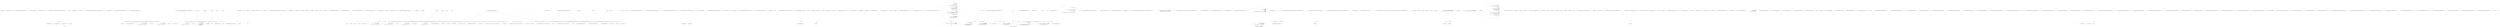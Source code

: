 digraph  {
m1_32 [cluster="System.Math.Abs(int)", file="CasingExtensions.cs", label="Entry System.Math.Abs(int)", span="0-0"];
m1_35 [cluster="System.Collections.Generic.List<T>.List()", file="CasingExtensions.cs", label="Entry System.Collections.Generic.List<T>.List()", span="0-0"];
m1_49 [cluster="System.Collections.Generic.Dictionary<TKey, TValue>.TryGetValue(TKey, out TValue)", file="CasingExtensions.cs", label="Entry System.Collections.Generic.Dictionary<TKey, TValue>.TryGetValue(TKey, out TValue)", span="0-0"];
m1_37 [cluster="System.Collections.Generic.List<T>.ToArray()", file="CasingExtensions.cs", label="Entry System.Collections.Generic.List<T>.ToArray()", span="0-0"];
m1_36 [cluster="System.Collections.Generic.List<T>.Add(T)", file="CasingExtensions.cs", label="Entry System.Collections.Generic.List<T>.Add(T)", span="0-0"];
m1_39 [cluster="Humanizer.Localisation.NumberToWords.SpanishNumberToWordsConverter.ConvertToOrdinal(int, Humanizer.GrammaticalGender)", file="CasingExtensions.cs", label="Entry Humanizer.Localisation.NumberToWords.SpanishNumberToWordsConverter.ConvertToOrdinal(int, Humanizer.GrammaticalGender)", span="110-110"];
m1_40 [cluster="Humanizer.Localisation.NumberToWords.SpanishNumberToWordsConverter.ConvertToOrdinal(int, Humanizer.GrammaticalGender)", file="CasingExtensions.cs", label="string towords", span="112-112"];
m1_41 [cluster="Humanizer.Localisation.NumberToWords.SpanishNumberToWordsConverter.ConvertToOrdinal(int, Humanizer.GrammaticalGender)", file="CasingExtensions.cs", label="!Ordinals.TryGetValue(number, out towords)", span="113-113"];
m1_42 [cluster="Humanizer.Localisation.NumberToWords.SpanishNumberToWordsConverter.ConvertToOrdinal(int, Humanizer.GrammaticalGender)", file="CasingExtensions.cs", label="towords = Convert(number)", span="114-114"];
m1_43 [cluster="Humanizer.Localisation.NumberToWords.SpanishNumberToWordsConverter.ConvertToOrdinal(int, Humanizer.GrammaticalGender)", file="CasingExtensions.cs", label="gender == GrammaticalGender.Feminine", span="116-116"];
m1_45 [cluster="Humanizer.Localisation.NumberToWords.SpanishNumberToWordsConverter.ConvertToOrdinal(int, Humanizer.GrammaticalGender)", file="CasingExtensions.cs", label="number % 10 == 1 || number % 10 == 3", span="118-118"];
m1_44 [cluster="Humanizer.Localisation.NumberToWords.SpanishNumberToWordsConverter.ConvertToOrdinal(int, Humanizer.GrammaticalGender)", file="CasingExtensions.cs", label="towords = towords.TrimEnd('o') + ''a''", span="117-117"];
m1_46 [cluster="Humanizer.Localisation.NumberToWords.SpanishNumberToWordsConverter.ConvertToOrdinal(int, Humanizer.GrammaticalGender)", file="CasingExtensions.cs", label="towords = towords.TrimEnd('o')", span="119-119"];
m1_47 [cluster="Humanizer.Localisation.NumberToWords.SpanishNumberToWordsConverter.ConvertToOrdinal(int, Humanizer.GrammaticalGender)", file="CasingExtensions.cs", label="return towords;", span="121-121"];
m1_48 [cluster="Humanizer.Localisation.NumberToWords.SpanishNumberToWordsConverter.ConvertToOrdinal(int, Humanizer.GrammaticalGender)", file="CasingExtensions.cs", label="Exit Humanizer.Localisation.NumberToWords.SpanishNumberToWordsConverter.ConvertToOrdinal(int, Humanizer.GrammaticalGender)", span="110-110"];
m1_38 [cluster="string.Join(string, params string[])", file="CasingExtensions.cs", label="Entry string.Join(string, params string[])", span="0-0"];
m1_33 [cluster="Humanizer.Localisation.NumberToWords.GenderedNumberToWordsConverter.Convert(int)", file="CasingExtensions.cs", label="Entry Humanizer.Localisation.NumberToWords.GenderedNumberToWordsConverter.Convert(int)", span="16-16"];
m1_0 [cluster="Humanizer.Localisation.NumberToWords.SpanishNumberToWordsConverter.Convert(int, Humanizer.GrammaticalGender)", file="CasingExtensions.cs", label="Entry Humanizer.Localisation.NumberToWords.SpanishNumberToWordsConverter.Convert(int, Humanizer.GrammaticalGender)", span="30-30"];
m1_1 [cluster="Humanizer.Localisation.NumberToWords.SpanishNumberToWordsConverter.Convert(int, Humanizer.GrammaticalGender)", file="CasingExtensions.cs", label="number == 0", span="32-32"];
m1_6 [cluster="Humanizer.Localisation.NumberToWords.SpanishNumberToWordsConverter.Convert(int, Humanizer.GrammaticalGender)", file="CasingExtensions.cs", label="(number / 1000000000) > 0", span="40-40"];
m1_7 [cluster="Humanizer.Localisation.NumberToWords.SpanishNumberToWordsConverter.Convert(int, Humanizer.GrammaticalGender)", file="CasingExtensions.cs", label="parts.Add(number / 1000000000 == 1\r\n                    ? ''mil millones''\r\n                    : string.Format(''{0} mil millones'', Convert(number / 1000000000)))", span="42-44"];
m1_8 [cluster="Humanizer.Localisation.NumberToWords.SpanishNumberToWordsConverter.Convert(int, Humanizer.GrammaticalGender)", file="CasingExtensions.cs", label="number %= 1000000000", span="46-46"];
m1_9 [cluster="Humanizer.Localisation.NumberToWords.SpanishNumberToWordsConverter.Convert(int, Humanizer.GrammaticalGender)", file="CasingExtensions.cs", label="(number / 1000000) > 0", span="49-49"];
m1_10 [cluster="Humanizer.Localisation.NumberToWords.SpanishNumberToWordsConverter.Convert(int, Humanizer.GrammaticalGender)", file="CasingExtensions.cs", label="parts.Add(number / 1000000 == 1\r\n                    ? ''un millón''\r\n                    : string.Format(''{0} millones'', Convert(number / 1000000)))", span="51-53"];
m1_11 [cluster="Humanizer.Localisation.NumberToWords.SpanishNumberToWordsConverter.Convert(int, Humanizer.GrammaticalGender)", file="CasingExtensions.cs", label="number %= 1000000", span="55-55"];
m1_12 [cluster="Humanizer.Localisation.NumberToWords.SpanishNumberToWordsConverter.Convert(int, Humanizer.GrammaticalGender)", file="CasingExtensions.cs", label="(number / 1000) > 0", span="58-58"];
m1_13 [cluster="Humanizer.Localisation.NumberToWords.SpanishNumberToWordsConverter.Convert(int, Humanizer.GrammaticalGender)", file="CasingExtensions.cs", label="parts.Add(number / 1000 == 1\r\n                    ? ''mil''\r\n                    : string.Format(''{0} mil'', Convert(number / 1000, gender)))", span="60-62"];
m1_14 [cluster="Humanizer.Localisation.NumberToWords.SpanishNumberToWordsConverter.Convert(int, Humanizer.GrammaticalGender)", file="CasingExtensions.cs", label="number %= 1000", span="64-64"];
m1_15 [cluster="Humanizer.Localisation.NumberToWords.SpanishNumberToWordsConverter.Convert(int, Humanizer.GrammaticalGender)", file="CasingExtensions.cs", label="(number / 100) > 0", span="67-67"];
m1_16 [cluster="Humanizer.Localisation.NumberToWords.SpanishNumberToWordsConverter.Convert(int, Humanizer.GrammaticalGender)", file="CasingExtensions.cs", label="parts.Add(number == 100 \r\n                    ? ''cien''\r\n                    : gender == GrammaticalGender.Feminine \r\n                        ? FeminineHundredsMap[(number / 100)]\r\n                        : HundredsMap[(number / 100)])", span="69-73"];
m1_17 [cluster="Humanizer.Localisation.NumberToWords.SpanishNumberToWordsConverter.Convert(int, Humanizer.GrammaticalGender)", file="CasingExtensions.cs", label="number %= 100", span="74-74"];
m1_18 [cluster="Humanizer.Localisation.NumberToWords.SpanishNumberToWordsConverter.Convert(int, Humanizer.GrammaticalGender)", file="CasingExtensions.cs", label="number > 0", span="77-77"];
m1_19 [cluster="Humanizer.Localisation.NumberToWords.SpanishNumberToWordsConverter.Convert(int, Humanizer.GrammaticalGender)", file="CasingExtensions.cs", label="number < 30", span="79-79"];
m1_20 [cluster="Humanizer.Localisation.NumberToWords.SpanishNumberToWordsConverter.Convert(int, Humanizer.GrammaticalGender)", file="CasingExtensions.cs", label="gender == GrammaticalGender.Feminine && (number == 1 || number == 21)", span="81-81"];
m1_21 [cluster="Humanizer.Localisation.NumberToWords.SpanishNumberToWordsConverter.Convert(int, Humanizer.GrammaticalGender)", file="CasingExtensions.cs", label="parts.Add(number == 1 ? Feminine1 : Feminine21)", span="83-83"];
m1_22 [cluster="Humanizer.Localisation.NumberToWords.SpanishNumberToWordsConverter.Convert(int, Humanizer.GrammaticalGender)", file="CasingExtensions.cs", label="parts.Add(UnitsMap[number])", span="87-87"];
m1_23 [cluster="Humanizer.Localisation.NumberToWords.SpanishNumberToWordsConverter.Convert(int, Humanizer.GrammaticalGender)", file="CasingExtensions.cs", label="var lastPart = TensMap[number/10]", span="92-92"];
m1_24 [cluster="Humanizer.Localisation.NumberToWords.SpanishNumberToWordsConverter.Convert(int, Humanizer.GrammaticalGender)", file="CasingExtensions.cs", label="int units = number%10", span="93-93"];
m1_25 [cluster="Humanizer.Localisation.NumberToWords.SpanishNumberToWordsConverter.Convert(int, Humanizer.GrammaticalGender)", file="CasingExtensions.cs", label="units == 1 && gender == GrammaticalGender.Feminine", span="94-94"];
m1_28 [cluster="Humanizer.Localisation.NumberToWords.SpanishNumberToWordsConverter.Convert(int, Humanizer.GrammaticalGender)", file="CasingExtensions.cs", label="lastPart += string.Format('' y {0}'', UnitsMap[number % 10])", span="100-100"];
m1_2 [cluster="Humanizer.Localisation.NumberToWords.SpanishNumberToWordsConverter.Convert(int, Humanizer.GrammaticalGender)", file="CasingExtensions.cs", label="return ''cero'';", span="33-33"];
m1_5 [cluster="Humanizer.Localisation.NumberToWords.SpanishNumberToWordsConverter.Convert(int, Humanizer.GrammaticalGender)", file="CasingExtensions.cs", label="var parts = new List<string>()", span="38-38"];
m1_29 [cluster="Humanizer.Localisation.NumberToWords.SpanishNumberToWordsConverter.Convert(int, Humanizer.GrammaticalGender)", file="CasingExtensions.cs", label="parts.Add(lastPart)", span="103-103"];
m1_30 [cluster="Humanizer.Localisation.NumberToWords.SpanishNumberToWordsConverter.Convert(int, Humanizer.GrammaticalGender)", file="CasingExtensions.cs", label="return string.Join('' '', parts.ToArray());", span="107-107"];
m1_26 [cluster="Humanizer.Localisation.NumberToWords.SpanishNumberToWordsConverter.Convert(int, Humanizer.GrammaticalGender)", file="CasingExtensions.cs", label="lastPart += '' y una''", span="96-96"];
m1_27 [cluster="Humanizer.Localisation.NumberToWords.SpanishNumberToWordsConverter.Convert(int, Humanizer.GrammaticalGender)", file="CasingExtensions.cs", label="units > 0", span="98-98"];
m1_31 [cluster="Humanizer.Localisation.NumberToWords.SpanishNumberToWordsConverter.Convert(int, Humanizer.GrammaticalGender)", file="CasingExtensions.cs", label="Exit Humanizer.Localisation.NumberToWords.SpanishNumberToWordsConverter.Convert(int, Humanizer.GrammaticalGender)", span="30-30"];
m1_50 [cluster="string.TrimEnd(params char[])", file="CasingExtensions.cs", label="Entry string.TrimEnd(params char[])", span="0-0"];
m1_34 [cluster="string.Format(string, object)", file="CasingExtensions.cs", label="Entry string.Format(string, object)", span="0-0"];
m1_51 [file="CasingExtensions.cs", label="Humanizer.Localisation.NumberToWords.SpanishNumberToWordsConverter", span=""];
m2_4 [cluster="lambda expression", file="Configurator.cs", label="Entry lambda expression", span="16-16"];
m2_0 [cluster="lambda expression", file="Configurator.cs", label="Entry lambda expression", span="15-15"];
m2_1 [cluster="lambda expression", file="Configurator.cs", label="new RomanianFormatter()", span="15-15"];
m2_2 [cluster="lambda expression", file="Configurator.cs", label="Exit lambda expression", span="15-15"];
m2_5 [cluster="lambda expression", color=green, community=0, file="Configurator.cs", label="new RussianFormatter()", prediction=0, span="16-16"];
m2_6 [cluster="lambda expression", file="Configurator.cs", label="Exit lambda expression", span="16-16"];
m2_3 [cluster="Humanizer.Localisation.RomanianFormatter.RomanianFormatter()", file="Configurator.cs", label="Entry Humanizer.Localisation.RomanianFormatter.RomanianFormatter()", span="2-2"];
m2_7 [cluster="Humanizer.Localisation.RussianFormatter.RussianFormatter()", file="Configurator.cs", label="Entry Humanizer.Localisation.RussianFormatter.RussianFormatter()", span="2-2"];
m4_30 [cluster="string.Join(string, System.Collections.Generic.IEnumerable<string>)", file="InflectorExtensions.cs", label="Entry string.Join(string, System.Collections.Generic.IEnumerable<string>)", span="0-0"];
m4_37 [cluster="System.Collections.Generic.Dictionary<TKey, TValue>.ContainsKey(TKey)", file="InflectorExtensions.cs", label="Entry System.Collections.Generic.Dictionary<TKey, TValue>.ContainsKey(TKey)", span="0-0"];
m4_28 [cluster="System.Collections.Generic.List<T>.List()", file="InflectorExtensions.cs", label="Entry System.Collections.Generic.List<T>.List()", span="0-0"];
m4_31 [cluster="string.Trim()", file="InflectorExtensions.cs", label="Entry string.Trim()", span="0-0"];
m4_29 [cluster="System.Collections.Generic.List<T>.Add(T)", file="InflectorExtensions.cs", label="Entry System.Collections.Generic.List<T>.Add(T)", span="0-0"];
m4_0 [cluster="Humanizer.Localisation.NumberToWords.FinnishNumberToWordsConverter.Convert(int)", file="InflectorExtensions.cs", label="Entry Humanizer.Localisation.NumberToWords.FinnishNumberToWordsConverter.Convert(int)", span="15-15"];
m4_1 [cluster="Humanizer.Localisation.NumberToWords.FinnishNumberToWordsConverter.Convert(int)", file="InflectorExtensions.cs", label="number < 0", span="17-17"];
m4_2 [cluster="Humanizer.Localisation.NumberToWords.FinnishNumberToWordsConverter.Convert(int)", file="InflectorExtensions.cs", label="return string.Format(''miinus {0}'', Convert(-number));", span="18-18"];
m4_3 [cluster="Humanizer.Localisation.NumberToWords.FinnishNumberToWordsConverter.Convert(int)", file="InflectorExtensions.cs", label="number == 0", span="20-20"];
m4_6 [cluster="Humanizer.Localisation.NumberToWords.FinnishNumberToWordsConverter.Convert(int)", file="InflectorExtensions.cs", label="(number / 1000000000) > 0", span="25-25"];
m4_7 [cluster="Humanizer.Localisation.NumberToWords.FinnishNumberToWordsConverter.Convert(int)", file="InflectorExtensions.cs", label="parts.Add(number / 1000000000 == 1\r\n                    ? ''miljardi ''\r\n                    : string.Format(''{0}miljardia '', Convert(number / 1000000000)))", span="27-29"];
m4_8 [cluster="Humanizer.Localisation.NumberToWords.FinnishNumberToWordsConverter.Convert(int)", file="InflectorExtensions.cs", label="number %= 1000000000", span="31-31"];
m4_9 [cluster="Humanizer.Localisation.NumberToWords.FinnishNumberToWordsConverter.Convert(int)", file="InflectorExtensions.cs", label="(number / 1000000) > 0", span="34-34"];
m4_10 [cluster="Humanizer.Localisation.NumberToWords.FinnishNumberToWordsConverter.Convert(int)", file="InflectorExtensions.cs", label="parts.Add(number / 1000000 == 1\r\n                    ? ''miljoona ''\r\n                    : string.Format(''{0}miljoonaa '', Convert(number / 1000000)))", span="36-38"];
m4_11 [cluster="Humanizer.Localisation.NumberToWords.FinnishNumberToWordsConverter.Convert(int)", file="InflectorExtensions.cs", label="number %= 1000000", span="40-40"];
m4_12 [cluster="Humanizer.Localisation.NumberToWords.FinnishNumberToWordsConverter.Convert(int)", file="InflectorExtensions.cs", label="(number / 1000) > 0", span="43-43"];
m4_13 [cluster="Humanizer.Localisation.NumberToWords.FinnishNumberToWordsConverter.Convert(int)", file="InflectorExtensions.cs", label="parts.Add(number / 1000 == 1\r\n                    ? ''tuhat ''\r\n                    : string.Format(''{0}tuhatta '', Convert(number / 1000)))", span="45-47"];
m4_14 [cluster="Humanizer.Localisation.NumberToWords.FinnishNumberToWordsConverter.Convert(int)", file="InflectorExtensions.cs", label="number %= 1000", span="49-49"];
m4_15 [cluster="Humanizer.Localisation.NumberToWords.FinnishNumberToWordsConverter.Convert(int)", file="InflectorExtensions.cs", label="(number / 100) > 0", span="52-52"];
m4_16 [cluster="Humanizer.Localisation.NumberToWords.FinnishNumberToWordsConverter.Convert(int)", file="InflectorExtensions.cs", label="parts.Add(number / 100 == 1\r\n                    ? ''sata''\r\n                    : string.Format(''{0}sataa'', Convert(number / 100)))", span="54-56"];
m4_17 [cluster="Humanizer.Localisation.NumberToWords.FinnishNumberToWordsConverter.Convert(int)", file="InflectorExtensions.cs", label="number %= 100", span="58-58"];
m4_18 [cluster="Humanizer.Localisation.NumberToWords.FinnishNumberToWordsConverter.Convert(int)", file="InflectorExtensions.cs", label="number >= 20 && (number / 10) > 0", span="61-61"];
m4_19 [cluster="Humanizer.Localisation.NumberToWords.FinnishNumberToWordsConverter.Convert(int)", file="InflectorExtensions.cs", label="parts.Add(string.Format(''{0}kymmentä'', Convert(number / 10)))", span="63-63"];
m4_20 [cluster="Humanizer.Localisation.NumberToWords.FinnishNumberToWordsConverter.Convert(int)", file="InflectorExtensions.cs", label="number %= 10", span="64-64"];
m4_21 [cluster="Humanizer.Localisation.NumberToWords.FinnishNumberToWordsConverter.Convert(int)", file="InflectorExtensions.cs", label="number > 10 && number < 20", span="66-66"];
m4_22 [cluster="Humanizer.Localisation.NumberToWords.FinnishNumberToWordsConverter.Convert(int)", file="InflectorExtensions.cs", label="parts.Add(string.Format(''{0}toista'', UnitsMap[number % 10]))", span="67-67"];
m4_23 [cluster="Humanizer.Localisation.NumberToWords.FinnishNumberToWordsConverter.Convert(int)", file="InflectorExtensions.cs", label="number > 0 && number <= 10", span="69-69"];
m4_24 [cluster="Humanizer.Localisation.NumberToWords.FinnishNumberToWordsConverter.Convert(int)", file="InflectorExtensions.cs", label="parts.Add(UnitsMap[number])", span="70-70"];
m4_4 [cluster="Humanizer.Localisation.NumberToWords.FinnishNumberToWordsConverter.Convert(int)", file="InflectorExtensions.cs", label="return UnitsMap[0];", span="21-21"];
m4_5 [cluster="Humanizer.Localisation.NumberToWords.FinnishNumberToWordsConverter.Convert(int)", file="InflectorExtensions.cs", label="var parts = new List<string>()", span="23-23"];
m4_25 [cluster="Humanizer.Localisation.NumberToWords.FinnishNumberToWordsConverter.Convert(int)", file="InflectorExtensions.cs", label="return string.Join('''', parts).Trim();", span="72-72"];
m4_26 [cluster="Humanizer.Localisation.NumberToWords.FinnishNumberToWordsConverter.Convert(int)", file="InflectorExtensions.cs", label="Exit Humanizer.Localisation.NumberToWords.FinnishNumberToWordsConverter.Convert(int)", span="15-15"];
m4_63 [cluster="Humanizer.Localisation.NumberToWords.FinnishNumberToWordsConverter.ConvertToOrdinal(int)", file="InflectorExtensions.cs", label="Entry Humanizer.Localisation.NumberToWords.FinnishNumberToWordsConverter.ConvertToOrdinal(int)", span="130-130"];
m4_64 [cluster="Humanizer.Localisation.NumberToWords.FinnishNumberToWordsConverter.ConvertToOrdinal(int)", file="InflectorExtensions.cs", label="return ToOrdinal(number, false);", span="132-132"];
m4_65 [cluster="Humanizer.Localisation.NumberToWords.FinnishNumberToWordsConverter.ConvertToOrdinal(int)", file="InflectorExtensions.cs", label="Exit Humanizer.Localisation.NumberToWords.FinnishNumberToWordsConverter.ConvertToOrdinal(int)", span="130-130"];
m4_32 [cluster="Humanizer.Localisation.NumberToWords.FinnishNumberToWordsConverter.GetOrdinalUnit(int, bool)", file="InflectorExtensions.cs", label="Entry Humanizer.Localisation.NumberToWords.FinnishNumberToWordsConverter.GetOrdinalUnit(int, bool)", span="75-75"];
m4_33 [cluster="Humanizer.Localisation.NumberToWords.FinnishNumberToWordsConverter.GetOrdinalUnit(int, bool)", file="InflectorExtensions.cs", label="useExceptions && OrdinalExceptions.ContainsKey(number)", span="77-77"];
m4_34 [cluster="Humanizer.Localisation.NumberToWords.FinnishNumberToWordsConverter.GetOrdinalUnit(int, bool)", file="InflectorExtensions.cs", label="return OrdinalExceptions[number];", span="79-79"];
m4_35 [cluster="Humanizer.Localisation.NumberToWords.FinnishNumberToWordsConverter.GetOrdinalUnit(int, bool)", file="InflectorExtensions.cs", label="return OrdinalUnitsMap[number];", span="82-82"];
m4_36 [cluster="Humanizer.Localisation.NumberToWords.FinnishNumberToWordsConverter.GetOrdinalUnit(int, bool)", file="InflectorExtensions.cs", label="Exit Humanizer.Localisation.NumberToWords.FinnishNumberToWordsConverter.GetOrdinalUnit(int, bool)", span="75-75"];
m4_27 [cluster="string.Format(string, object)", file="InflectorExtensions.cs", label="Entry string.Format(string, object)", span="0-0"];
m4_38 [cluster="Humanizer.Localisation.NumberToWords.FinnishNumberToWordsConverter.ToOrdinal(int, bool)", file="InflectorExtensions.cs", label="Entry Humanizer.Localisation.NumberToWords.FinnishNumberToWordsConverter.ToOrdinal(int, bool)", span="85-85"];
m4_39 [cluster="Humanizer.Localisation.NumberToWords.FinnishNumberToWordsConverter.ToOrdinal(int, bool)", file="InflectorExtensions.cs", label="number == 0", span="87-87"];
m4_42 [cluster="Humanizer.Localisation.NumberToWords.FinnishNumberToWordsConverter.ToOrdinal(int, bool)", file="InflectorExtensions.cs", label="(number / 1000000000) > 0", span="92-92"];
m4_43 [cluster="Humanizer.Localisation.NumberToWords.FinnishNumberToWordsConverter.ToOrdinal(int, bool)", file="InflectorExtensions.cs", label="parts.Add(string.Format(''{0}miljardis'', (number / 1000000000) == 1 ? '''' : ToOrdinal(number / 1000000000, true)))", span="94-94"];
m4_44 [cluster="Humanizer.Localisation.NumberToWords.FinnishNumberToWordsConverter.ToOrdinal(int, bool)", file="InflectorExtensions.cs", label="number %= 1000000000", span="95-95"];
m4_45 [cluster="Humanizer.Localisation.NumberToWords.FinnishNumberToWordsConverter.ToOrdinal(int, bool)", file="InflectorExtensions.cs", label="(number / 1000000) > 0", span="98-98"];
m4_46 [cluster="Humanizer.Localisation.NumberToWords.FinnishNumberToWordsConverter.ToOrdinal(int, bool)", file="InflectorExtensions.cs", label="parts.Add(string.Format(''{0}miljoonas'', (number / 1000000) == 1 ? '''' : ToOrdinal(number / 1000000, true)))", span="100-100"];
m4_47 [cluster="Humanizer.Localisation.NumberToWords.FinnishNumberToWordsConverter.ToOrdinal(int, bool)", file="InflectorExtensions.cs", label="number %= 1000000", span="101-101"];
m4_48 [cluster="Humanizer.Localisation.NumberToWords.FinnishNumberToWordsConverter.ToOrdinal(int, bool)", file="InflectorExtensions.cs", label="(number / 1000) > 0", span="104-104"];
m4_49 [cluster="Humanizer.Localisation.NumberToWords.FinnishNumberToWordsConverter.ToOrdinal(int, bool)", file="InflectorExtensions.cs", label="parts.Add(string.Format(''{0}tuhannes'', (number / 1000) == 1 ? '''' : ToOrdinal(number / 1000, true)))", span="106-106"];
m4_50 [cluster="Humanizer.Localisation.NumberToWords.FinnishNumberToWordsConverter.ToOrdinal(int, bool)", file="InflectorExtensions.cs", label="number %= 1000", span="107-107"];
m4_51 [cluster="Humanizer.Localisation.NumberToWords.FinnishNumberToWordsConverter.ToOrdinal(int, bool)", file="InflectorExtensions.cs", label="(number / 100) > 0", span="110-110"];
m4_52 [cluster="Humanizer.Localisation.NumberToWords.FinnishNumberToWordsConverter.ToOrdinal(int, bool)", file="InflectorExtensions.cs", label="parts.Add(string.Format(''{0}sadas'', (number / 100) == 1 ? '''' : ToOrdinal(number / 100, true)))", span="112-112"];
m4_53 [cluster="Humanizer.Localisation.NumberToWords.FinnishNumberToWordsConverter.ToOrdinal(int, bool)", file="InflectorExtensions.cs", label="number %= 100", span="113-113"];
m4_54 [cluster="Humanizer.Localisation.NumberToWords.FinnishNumberToWordsConverter.ToOrdinal(int, bool)", file="InflectorExtensions.cs", label="number >= 20 && (number / 10) > 0", span="116-116"];
m4_55 [cluster="Humanizer.Localisation.NumberToWords.FinnishNumberToWordsConverter.ToOrdinal(int, bool)", file="InflectorExtensions.cs", label="parts.Add(string.Format(''{0}kymmenes'', ToOrdinal(number / 10, true)))", span="118-118"];
m4_56 [cluster="Humanizer.Localisation.NumberToWords.FinnishNumberToWordsConverter.ToOrdinal(int, bool)", file="InflectorExtensions.cs", label="number %= 10", span="119-119"];
m4_57 [cluster="Humanizer.Localisation.NumberToWords.FinnishNumberToWordsConverter.ToOrdinal(int, bool)", file="InflectorExtensions.cs", label="number > 10 && number < 20", span="121-121"];
m4_58 [cluster="Humanizer.Localisation.NumberToWords.FinnishNumberToWordsConverter.ToOrdinal(int, bool)", file="InflectorExtensions.cs", label="parts.Add(string.Format(''{0}toista'', GetOrdinalUnit(number % 10, true)))", span="122-122"];
m4_59 [cluster="Humanizer.Localisation.NumberToWords.FinnishNumberToWordsConverter.ToOrdinal(int, bool)", file="InflectorExtensions.cs", label="number > 0 && number <= 10", span="124-124"];
m4_60 [cluster="Humanizer.Localisation.NumberToWords.FinnishNumberToWordsConverter.ToOrdinal(int, bool)", file="InflectorExtensions.cs", label="parts.Add(GetOrdinalUnit(number, useExceptions))", span="125-125"];
m4_40 [cluster="Humanizer.Localisation.NumberToWords.FinnishNumberToWordsConverter.ToOrdinal(int, bool)", file="InflectorExtensions.cs", label="return OrdinalUnitsMap[0];", span="88-88"];
m4_41 [cluster="Humanizer.Localisation.NumberToWords.FinnishNumberToWordsConverter.ToOrdinal(int, bool)", file="InflectorExtensions.cs", label="var parts = new List<string>()", span="90-90"];
m4_61 [cluster="Humanizer.Localisation.NumberToWords.FinnishNumberToWordsConverter.ToOrdinal(int, bool)", file="InflectorExtensions.cs", label="return string.Join('''', parts);", span="127-127"];
m4_62 [cluster="Humanizer.Localisation.NumberToWords.FinnishNumberToWordsConverter.ToOrdinal(int, bool)", file="InflectorExtensions.cs", label="Exit Humanizer.Localisation.NumberToWords.FinnishNumberToWordsConverter.ToOrdinal(int, bool)", span="85-85"];
m4_66 [file="InflectorExtensions.cs", label="Humanizer.Localisation.NumberToWords.FinnishNumberToWordsConverter", span=""];
m5_76 [cluster="System.Convert.ChangeType(object, System.Type, System.IFormatProvider)", file="InflectorTests.cs", label="Entry System.Convert.ChangeType(object, System.Type, System.IFormatProvider)", span="0-0"];
m5_48 [cluster="System.Type.IsPrimitiveEx()", file="InflectorTests.cs", label="Entry System.Type.IsPrimitiveEx()", span="201-201"];
m5_16 [cluster="Unk.Any", file="InflectorTests.cs", label="Entry Unk.Any", span=""];
m5_43 [cluster="System.Exception.RethrowWhenAbsentIn(System.Collections.Generic.IEnumerable<System.Type>)", file="InflectorTests.cs", label="Entry System.Exception.RethrowWhenAbsentIn(System.Collections.Generic.IEnumerable<System.Type>)", span="11-11"];
m5_91 [cluster="CommandLine.Core.TypeConverter.ToEnum(string, System.Type, bool)", file="InflectorTests.cs", label="Entry CommandLine.Core.TypeConverter.ToEnum(string, System.Type, bool)", span="100-100"];
m5_92 [cluster="CommandLine.Core.TypeConverter.ToEnum(string, System.Type, bool)", file="InflectorTests.cs", label="object parsedValue", span="102-102"];
m5_93 [cluster="CommandLine.Core.TypeConverter.ToEnum(string, System.Type, bool)", file="InflectorTests.cs", label="parsedValue = Enum.Parse(conversionType, value, ignoreValueCase)", span="105-105"];
m5_96 [cluster="CommandLine.Core.TypeConverter.ToEnum(string, System.Type, bool)", file="InflectorTests.cs", label="Enum.IsDefined(conversionType, parsedValue)", span="111-111"];
m5_94 [cluster="CommandLine.Core.TypeConverter.ToEnum(string, System.Type, bool)", file="InflectorTests.cs", label=ArgumentException, span="107-107"];
m5_97 [cluster="CommandLine.Core.TypeConverter.ToEnum(string, System.Type, bool)", file="InflectorTests.cs", label="return parsedValue;", span="113-113"];
m5_95 [cluster="CommandLine.Core.TypeConverter.ToEnum(string, System.Type, bool)", file="InflectorTests.cs", label="throw new FormatException();", span="109-109"];
m5_98 [cluster="CommandLine.Core.TypeConverter.ToEnum(string, System.Type, bool)", file="InflectorTests.cs", label="throw new FormatException();", span="115-115"];
m5_99 [cluster="CommandLine.Core.TypeConverter.ToEnum(string, System.Type, bool)", file="InflectorTests.cs", label="Exit CommandLine.Core.TypeConverter.ToEnum(string, System.Type, bool)", span="100-100"];
m5_102 [cluster="System.Enum.IsDefined(System.Type, object)", file="InflectorTests.cs", label="Entry System.Enum.IsDefined(System.Type, object)", span="0-0"];
m5_17 [cluster="CSharpx.Maybe.Nothing<T>()", file="InflectorTests.cs", label="Entry CSharpx.Maybe.Nothing<T>()", span="116-116"];
m5_49 [cluster="Unk.IsFSharpOptionType", file="InflectorTests.cs", label="Entry Unk.IsFSharpOptionType", span=""];
m5_100 [cluster="System.Enum.Parse(System.Type, string, bool)", file="InflectorTests.cs", label="Entry System.Enum.Parse(System.Type, string, bool)", span="0-0"];
m5_72 [cluster="System.Nullable.GetUnderlyingType(System.Type)", file="InflectorTests.cs", label="Entry System.Nullable.GetUnderlyingType(System.Type)", span="0-0"];
m5_12 [cluster="T.ToMaybe<T>()", file="InflectorTests.cs", label="Entry T.ToMaybe<T>()", span="249-249"];
m5_26 [cluster="Unk.MatchNothing", file="InflectorTests.cs", label="Entry Unk.MatchNothing", span=""];
m5_77 [cluster="CommandLine.Infrastructure.FSharpOptionHelper.Some(System.Type, object)", file="InflectorTests.cs", label="Entry CommandLine.Infrastructure.FSharpOptionHelper.Some(System.Type, object)", span="17-17"];
m5_3 [cluster="System.Collections.Generic.IEnumerable<TSource>.Single<TSource>()", file="InflectorTests.cs", label="Entry System.Collections.Generic.IEnumerable<TSource>.Single<TSource>()", span="0-0"];
m5_36 [cluster="RailwaySharp.ErrorHandling.Result<TSuccess, TMessage>.ToMaybe<TSuccess, TMessage>()", file="InflectorTests.cs", label="Entry RailwaySharp.ErrorHandling.Result<TSuccess, TMessage>.ToMaybe<TSuccess, TMessage>()", span="25-25"];
m5_34 [cluster="CommandLine.Core.TypeConverter.ChangeTypeScalarImpl(string, System.Type, System.Globalization.CultureInfo, bool)", file="InflectorTests.cs", label="Entry CommandLine.Core.TypeConverter.ChangeTypeScalarImpl(string, System.Type, System.Globalization.CultureInfo, bool)", span="49-49"];
m5_44 [cluster="CommandLine.Core.TypeConverter.ChangeTypeScalarImpl(string, System.Type, System.Globalization.CultureInfo, bool)", file="InflectorTests.cs", label="Func<object> changeType = () =>\r\n            {\r\n                Func<object> safeChangeType = () =>\r\n                {\r\n                    var isFsOption = ReflectionHelper.IsFSharpOptionType(conversionType);\r\n\r\n                    Func<Type> getUnderlyingType =\r\n                        () =>\r\n                            isFsOption\r\n                                ? FSharpOptionHelper.GetUnderlyingType(conversionType)\r\n                                : Nullable.GetUnderlyingType(conversionType);\r\n\r\n                    var type = getUnderlyingType() ?? conversionType;\r\n\r\n                    Func<object> withValue =\r\n                        () =>\r\n                            isFsOption\r\n                                ? FSharpOptionHelper.Some(type, Convert.ChangeType(value, type, conversionCulture))\r\n                                : Convert.ChangeType(value, type, conversionCulture);\r\n\r\n                    Func<object> empty = () => isFsOption ? FSharpOptionHelper.None(type) : null;\r\n\r\n                    return (value == null) ? empty() : withValue();\r\n                };\r\n\r\n                return value.IsBooleanString()\r\n                    ? value.ToBoolean() : conversionType.GetTypeInfo().IsEnum\r\n                        ? value.ToEnum(conversionType, ignoreValueCase) : safeChangeType();\r\n            }", span="51-79"];
m5_45 [cluster="CommandLine.Core.TypeConverter.ChangeTypeScalarImpl(string, System.Type, System.Globalization.CultureInfo, bool)", file="InflectorTests.cs", label="Func<object> makeType = () =>\r\n            {\r\n                try\r\n                {\r\n                    var ctor = conversionType.GetConstructor(new[] { typeof(string) });\r\n                    return ctor.Invoke(new object[] { value });\r\n                }\r\n                catch (Exception)\r\n                {\r\n                    throw new FormatException(''Destination conversion type must have a constructor that accepts a string.'');\r\n                }\r\n            }", span="81-92"];
m5_46 [cluster="CommandLine.Core.TypeConverter.ChangeTypeScalarImpl(string, System.Type, System.Globalization.CultureInfo, bool)", file="InflectorTests.cs", label="return Result.Try(\r\n                conversionType.IsPrimitiveEx() || ReflectionHelper.IsFSharpOptionType(conversionType)\r\n                    ? changeType\r\n                    : makeType);", span="94-97"];
m5_47 [cluster="CommandLine.Core.TypeConverter.ChangeTypeScalarImpl(string, System.Type, System.Globalization.CultureInfo, bool)", file="InflectorTests.cs", label="Exit CommandLine.Core.TypeConverter.ChangeTypeScalarImpl(string, System.Type, System.Globalization.CultureInfo, bool)", span="49-49"];
m5_14 [cluster="CSharpx.Maybe<T>.FromJustOrFail<T>(System.Exception)", file="InflectorTests.cs", label="Entry CSharpx.Maybe<T>.FromJustOrFail<T>(System.Exception)", span="355-355"];
m5_13 [cluster="System.InvalidOperationException.InvalidOperationException(string)", file="InflectorTests.cs", label="Entry System.InvalidOperationException.InvalidOperationException(string)", span="0-0"];
m5_19 [cluster="CSharpx.Maybe.Just<T>(T)", file="InflectorTests.cs", label="Entry CSharpx.Maybe.Just<T>(T)", span="124-124"];
m5_0 [cluster="CommandLine.Core.TypeConverter.ChangeType(System.Collections.Generic.IEnumerable<string>, System.Type, bool, System.Globalization.CultureInfo, bool)", file="InflectorTests.cs", label="Entry CommandLine.Core.TypeConverter.ChangeType(System.Collections.Generic.IEnumerable<string>, System.Type, bool, System.Globalization.CultureInfo, bool)", span="17-17"];
m5_1 [cluster="CommandLine.Core.TypeConverter.ChangeType(System.Collections.Generic.IEnumerable<string>, System.Type, bool, System.Globalization.CultureInfo, bool)", file="InflectorTests.cs", label="return scalar\r\n                ? ChangeTypeScalar(values.Single(), conversionType, conversionCulture, ignoreValueCase)\r\n                : ChangeTypeSequence(values, conversionType, conversionCulture, ignoreValueCase);", span="19-21"];
m5_2 [cluster="CommandLine.Core.TypeConverter.ChangeType(System.Collections.Generic.IEnumerable<string>, System.Type, bool, System.Globalization.CultureInfo, bool)", file="InflectorTests.cs", label="Exit CommandLine.Core.TypeConverter.ChangeType(System.Collections.Generic.IEnumerable<string>, System.Type, bool, System.Globalization.CultureInfo, bool)", span="17-17"];
m5_90 [cluster="System.FormatException.FormatException(string)", file="InflectorTests.cs", label="Entry System.FormatException.FormatException(string)", span="0-0"];
m5_11 [cluster="System.Collections.Generic.IEnumerable<TSource>.SingleOrDefault<TSource>()", file="InflectorTests.cs", label="Entry System.Collections.Generic.IEnumerable<TSource>.SingleOrDefault<TSource>()", span="0-0"];
m5_101 [cluster="System.FormatException.FormatException()", file="InflectorTests.cs", label="Entry System.FormatException.FormatException()", span="0-0"];
m5_71 [cluster="CommandLine.Infrastructure.FSharpOptionHelper.GetUnderlyingType(System.Type)", file="InflectorTests.cs", label="Entry CommandLine.Infrastructure.FSharpOptionHelper.GetUnderlyingType(System.Type)", span="11-11"];
m5_5 [cluster="CommandLine.Core.TypeConverter.ChangeTypeSequence(System.Collections.Generic.IEnumerable<string>, System.Type, System.Globalization.CultureInfo, bool)", file="InflectorTests.cs", label="Entry CommandLine.Core.TypeConverter.ChangeTypeSequence(System.Collections.Generic.IEnumerable<string>, System.Type, System.Globalization.CultureInfo, bool)", span="24-24"];
m5_6 [cluster="CommandLine.Core.TypeConverter.ChangeTypeSequence(System.Collections.Generic.IEnumerable<string>, System.Type, System.Globalization.CultureInfo, bool)", file="InflectorTests.cs", label="var type =\r\n                conversionType.GetGenericArguments()\r\n                              .SingleOrDefault()\r\n                              .ToMaybe()\r\n                              .FromJustOrFail(\r\n                                  new InvalidOperationException(''Non scalar properties should be sequence of type IEnumerable<T>.'')\r\n                    )", span="26-32"];
m5_7 [cluster="CommandLine.Core.TypeConverter.ChangeTypeSequence(System.Collections.Generic.IEnumerable<string>, System.Type, System.Globalization.CultureInfo, bool)", file="InflectorTests.cs", label="var converted = values.Select(value => ChangeTypeScalar(value, type, conversionCulture, ignoreValueCase))", span="34-34"];
m5_8 [cluster="CommandLine.Core.TypeConverter.ChangeTypeSequence(System.Collections.Generic.IEnumerable<string>, System.Type, System.Globalization.CultureInfo, bool)", file="InflectorTests.cs", label="return converted.Any(a => a.MatchNothing())\r\n                ? Maybe.Nothing<object>()\r\n                : Maybe.Just(converted.Select(c => ((Just<object>)c).Value).ToUntypedArray(type));", span="36-38"];
m5_9 [cluster="CommandLine.Core.TypeConverter.ChangeTypeSequence(System.Collections.Generic.IEnumerable<string>, System.Type, System.Globalization.CultureInfo, bool)", file="InflectorTests.cs", label="Exit CommandLine.Core.TypeConverter.ChangeTypeSequence(System.Collections.Generic.IEnumerable<string>, System.Type, System.Globalization.CultureInfo, bool)", span="24-24"];
m5_10 [cluster="System.Type.GetGenericArguments()", file="InflectorTests.cs", label="Entry System.Type.GetGenericArguments()", span="0-0"];
m5_42 [cluster="System.Collections.Generic.IEnumerable<TSource>.First<TSource>()", file="InflectorTests.cs", label="Entry System.Collections.Generic.IEnumerable<TSource>.First<TSource>()", span="0-0"];
m5_35 [cluster="RailwaySharp.ErrorHandling.Result<TSuccess, TMessage>.Match<TSuccess, TMessage>(System.Action<TSuccess, System.Collections.Generic.IEnumerable<TMessage>>, System.Action<System.Collections.Generic.IEnumerable<TMessage>>)", file="InflectorTests.cs", label="Entry RailwaySharp.ErrorHandling.Result<TSuccess, TMessage>.Match<TSuccess, TMessage>(System.Action<TSuccess, System.Collections.Generic.IEnumerable<TMessage>>, System.Action<System.Collections.Generic.IEnumerable<TMessage>>)", span="495-495"];
m5_82 [cluster="lambda expression", file="InflectorTests.cs", label="Entry lambda expression", span="81-92"];
m5_21 [cluster="lambda expression", file="InflectorTests.cs", label="ChangeTypeScalar(value, type, conversionCulture, ignoreValueCase)", span="34-34"];
m5_20 [cluster="lambda expression", file="InflectorTests.cs", label="Entry lambda expression", span="34-34"];
m5_23 [cluster="lambda expression", file="InflectorTests.cs", label="Entry lambda expression", span="36-36"];
m5_27 [cluster="lambda expression", file="InflectorTests.cs", label="Entry lambda expression", span="38-38"];
m5_22 [cluster="lambda expression", file="InflectorTests.cs", label="Exit lambda expression", span="34-34"];
m5_24 [cluster="lambda expression", file="InflectorTests.cs", label="a.MatchNothing()", span="36-36"];
m5_25 [cluster="lambda expression", file="InflectorTests.cs", label="Exit lambda expression", span="36-36"];
m5_28 [cluster="lambda expression", file="InflectorTests.cs", label="((Just<object>)c).Value", span="38-38"];
m5_29 [cluster="lambda expression", file="InflectorTests.cs", label="Exit lambda expression", span="38-38"];
m5_37 [cluster="lambda expression", file="InflectorTests.cs", label="Entry lambda expression", span="44-44"];
m5_39 [cluster="lambda expression", file="InflectorTests.cs", label="Entry lambda expression", span="44-45"];
m5_38 [cluster="lambda expression", file="InflectorTests.cs", label="Exit lambda expression", span="44-44"];
m5_40 [cluster="lambda expression", file="InflectorTests.cs", label="e.First().RethrowWhenAbsentIn(\r\n                new[] { typeof(InvalidCastException), typeof(FormatException), typeof(OverflowException) })", span="44-45"];
m5_41 [cluster="lambda expression", file="InflectorTests.cs", label="Exit lambda expression", span="44-45"];
m5_52 [cluster="lambda expression", file="InflectorTests.cs", label="Func<object> safeChangeType = () =>\r\n                {\r\n                    var isFsOption = ReflectionHelper.IsFSharpOptionType(conversionType);\r\n\r\n                    Func<Type> getUnderlyingType =\r\n                        () =>\r\n                            isFsOption\r\n                                ? FSharpOptionHelper.GetUnderlyingType(conversionType)\r\n                                : Nullable.GetUnderlyingType(conversionType);\r\n\r\n                    var type = getUnderlyingType() ?? conversionType;\r\n\r\n                    Func<object> withValue =\r\n                        () =>\r\n                            isFsOption\r\n                                ? FSharpOptionHelper.Some(type, Convert.ChangeType(value, type, conversionCulture))\r\n                                : Convert.ChangeType(value, type, conversionCulture);\r\n\r\n                    Func<object> empty = () => isFsOption ? FSharpOptionHelper.None(type) : null;\r\n\r\n                    return (value == null) ? empty() : withValue();\r\n                }", span="53-74"];
m5_61 [cluster="lambda expression", file="InflectorTests.cs", label="var isFsOption = ReflectionHelper.IsFSharpOptionType(conversionType)", span="55-55"];
m5_62 [cluster="lambda expression", file="InflectorTests.cs", label="Func<Type> getUnderlyingType =\r\n                        () =>\r\n                            isFsOption\r\n                                ? FSharpOptionHelper.GetUnderlyingType(conversionType)\r\n                                : Nullable.GetUnderlyingType(conversionType)", span="57-61"];
m5_69 [cluster="lambda expression", file="InflectorTests.cs", label="isFsOption\r\n                                ? FSharpOptionHelper.GetUnderlyingType(conversionType)\r\n                                : Nullable.GetUnderlyingType(conversionType)", span="59-61"];
m5_63 [cluster="lambda expression", file="InflectorTests.cs", label="var type = getUnderlyingType() ?? conversionType", span="63-63"];
m5_64 [cluster="lambda expression", file="InflectorTests.cs", label="Func<object> withValue =\r\n                        () =>\r\n                            isFsOption\r\n                                ? FSharpOptionHelper.Some(type, Convert.ChangeType(value, type, conversionCulture))\r\n                                : Convert.ChangeType(value, type, conversionCulture)", span="65-69"];
m5_74 [cluster="lambda expression", file="InflectorTests.cs", label="isFsOption\r\n                                ? FSharpOptionHelper.Some(type, Convert.ChangeType(value, type, conversionCulture))\r\n                                : Convert.ChangeType(value, type, conversionCulture)", span="67-69"];
m5_66 [cluster="lambda expression", file="InflectorTests.cs", label="return (value == null) ? empty() : withValue();", span="73-73"];
m5_53 [cluster="lambda expression", file="InflectorTests.cs", label="return value.IsBooleanString()\r\n                    ? value.ToBoolean() : conversionType.GetTypeInfo().IsEnum\r\n                        ? value.ToEnum(conversionType, ignoreValueCase) : safeChangeType();", span="76-78"];
m5_83 [cluster="lambda expression", file="InflectorTests.cs", label="var ctor = conversionType.GetConstructor(new[] { typeof(string) })", span="85-85"];
m5_84 [cluster="lambda expression", file="InflectorTests.cs", label="return ctor.Invoke(new object[] { value });", span="86-86"];
m5_51 [cluster="lambda expression", file="InflectorTests.cs", label="Entry lambda expression", span="51-79"];
m5_54 [cluster="lambda expression", file="InflectorTests.cs", label="Exit lambda expression", span="51-79"];
m5_60 [cluster="lambda expression", file="InflectorTests.cs", label="Entry lambda expression", span="53-74"];
m5_65 [cluster="lambda expression", file="InflectorTests.cs", label="Func<object> empty = () => isFsOption ? FSharpOptionHelper.None(type) : null", span="71-71"];
m5_79 [cluster="lambda expression", file="InflectorTests.cs", label="isFsOption ? FSharpOptionHelper.None(type) : null", span="71-71"];
m5_67 [cluster="lambda expression", file="InflectorTests.cs", label="Exit lambda expression", span="53-74"];
m5_68 [cluster="lambda expression", file="InflectorTests.cs", label="Entry lambda expression", span="58-61"];
m5_70 [cluster="lambda expression", file="InflectorTests.cs", label="Exit lambda expression", span="58-61"];
m5_73 [cluster="lambda expression", file="InflectorTests.cs", label="Entry lambda expression", span="66-69"];
m5_75 [cluster="lambda expression", file="InflectorTests.cs", label="Exit lambda expression", span="66-69"];
m5_78 [cluster="lambda expression", file="InflectorTests.cs", label="Entry lambda expression", span="71-71"];
m5_80 [cluster="lambda expression", file="InflectorTests.cs", label="Exit lambda expression", span="71-71"];
m5_85 [cluster="lambda expression", file="InflectorTests.cs", label=Exception, span="88-88"];
m5_86 [cluster="lambda expression", file="InflectorTests.cs", label="throw new FormatException(''Destination conversion type must have a constructor that accepts a string.'');", span="90-90"];
m5_87 [cluster="lambda expression", file="InflectorTests.cs", label="Exit lambda expression", span="81-92"];
m5_57 [cluster="System.Type.GetTypeInfo()", file="InflectorTests.cs", label="Entry System.Type.GetTypeInfo()", span="218-218"];
m5_4 [cluster="CommandLine.Core.TypeConverter.ChangeTypeScalar(string, System.Type, System.Globalization.CultureInfo, bool)", file="InflectorTests.cs", label="Entry CommandLine.Core.TypeConverter.ChangeTypeScalar(string, System.Type, System.Globalization.CultureInfo, bool)", span="41-41"];
m5_30 [cluster="CommandLine.Core.TypeConverter.ChangeTypeScalar(string, System.Type, System.Globalization.CultureInfo, bool)", file="InflectorTests.cs", label="var result = ChangeTypeScalarImpl(value, conversionType, conversionCulture, ignoreValueCase)", span="43-43"];
m5_31 [cluster="CommandLine.Core.TypeConverter.ChangeTypeScalar(string, System.Type, System.Globalization.CultureInfo, bool)", file="InflectorTests.cs", label="result.Match((_,__) => { }, e => e.First().RethrowWhenAbsentIn(\r\n                new[] { typeof(InvalidCastException), typeof(FormatException), typeof(OverflowException) }))", span="44-45"];
m5_32 [cluster="CommandLine.Core.TypeConverter.ChangeTypeScalar(string, System.Type, System.Globalization.CultureInfo, bool)", file="InflectorTests.cs", label="return result.ToMaybe();", span="46-46"];
m5_33 [cluster="CommandLine.Core.TypeConverter.ChangeTypeScalar(string, System.Type, System.Globalization.CultureInfo, bool)", file="InflectorTests.cs", label="Exit CommandLine.Core.TypeConverter.ChangeTypeScalar(string, System.Type, System.Globalization.CultureInfo, bool)", span="41-41"];
m5_15 [cluster="Unk.Select", file="InflectorTests.cs", label="Entry Unk.Select", span=""];
m5_56 [cluster="string.ToBoolean()", file="InflectorTests.cs", label="Entry string.ToBoolean()", span="71-71"];
m5_50 [cluster="RailwaySharp.ErrorHandling.Result.Try<TSuccess>(System.Func<TSuccess>)", file="InflectorTests.cs", label="Entry RailwaySharp.ErrorHandling.Result.Try<TSuccess>(System.Func<TSuccess>)", span="210-210"];
m5_89 [cluster="System.Reflection.ConstructorInfo.Invoke(object[])", file="InflectorTests.cs", label="Entry System.Reflection.ConstructorInfo.Invoke(object[])", span="0-0"];
m5_55 [cluster="string.IsBooleanString()", file="InflectorTests.cs", label="Entry string.IsBooleanString()", span="65-65"];
m5_58 [cluster="string.ToEnum(System.Type, bool)", file="InflectorTests.cs", label="Entry string.ToEnum(System.Type, bool)", span="100-100"];
m5_88 [cluster="System.Type.GetConstructor(System.Type[])", file="InflectorTests.cs", label="Entry System.Type.GetConstructor(System.Type[])", span="0-0"];
m5_18 [cluster="Unk.ToUntypedArray", file="InflectorTests.cs", label="Entry Unk.ToUntypedArray", span=""];
m5_81 [cluster="CommandLine.Infrastructure.FSharpOptionHelper.None(System.Type)", file="InflectorTests.cs", label="Entry CommandLine.Infrastructure.FSharpOptionHelper.None(System.Type)", span="25-25"];
m5_59 [cluster="System.Func<TResult>.Invoke()", file="InflectorTests.cs", label="Entry System.Func<TResult>.Invoke()", span="0-0"];
m5_103 [file="InflectorTests.cs", label="System.Globalization.CultureInfo", span=""];
m5_104 [file="InflectorTests.cs", label=bool, span=""];
m5_105 [file="InflectorTests.cs", label=type, span=""];
m5_106 [file="InflectorTests.cs", label=string, span=""];
m5_107 [file="InflectorTests.cs", label="System.Type", span=""];
m5_108 [file="InflectorTests.cs", label="System.Globalization.CultureInfo", span=""];
m5_109 [file="InflectorTests.cs", label=bool, span=""];
m5_110 [file="InflectorTests.cs", label=isFsOption, span=""];
m5_111 [file="InflectorTests.cs", label=type, span=""];
m6_0 [cluster="Humanizer.Tests.StringDehumanizeTests.PascalCaseSentence()", file="StringDehumanizeTests.cs", label="Entry Humanizer.Tests.StringDehumanizeTests.PascalCaseSentence()", span="7-7"];
m6_1 [cluster="Humanizer.Tests.StringDehumanizeTests.PascalCaseSentence()", color=green, community=0, file="StringDehumanizeTests.cs", label="Assert.Equal(\r\n                ''PascalCaseSentenceIsCamelized'',\r\n                ''Pascal case sentence is camelized''.Dehumanize())", prediction=1, span="9-11"];
m6_2 [cluster="Humanizer.Tests.StringDehumanizeTests.PascalCaseSentence()", file="StringDehumanizeTests.cs", label="Exit Humanizer.Tests.StringDehumanizeTests.PascalCaseSentence()", span="7-7"];
m6_11 [cluster="Humanizer.Tests.StringDehumanizeTests.LowerCaseSentence()", file="StringDehumanizeTests.cs", label="Entry Humanizer.Tests.StringDehumanizeTests.LowerCaseSentence()", span="31-31"];
m6_13 [cluster="Humanizer.Tests.StringDehumanizeTests.LowerCaseSentence()", file="StringDehumanizeTests.cs", label="Exit Humanizer.Tests.StringDehumanizeTests.LowerCaseSentence()", span="31-31"];
m6_5 [cluster="Humanizer.Tests.StringDehumanizeTests.TitleCaseSentence()", file="StringDehumanizeTests.cs", label="Entry Humanizer.Tests.StringDehumanizeTests.TitleCaseSentence()", span="15-15"];
m6_7 [cluster="Humanizer.Tests.StringDehumanizeTests.TitleCaseSentence()", file="StringDehumanizeTests.cs", label="Exit Humanizer.Tests.StringDehumanizeTests.TitleCaseSentence()", span="15-15"];
m6_4 [cluster="Unk.Equal", file="StringDehumanizeTests.cs", label="Entry Unk.Equal", span=""];
m6_3 [cluster="string.Dehumanize()", file="StringDehumanizeTests.cs", label="Entry string.Dehumanize()", span="11-11"];
m6_14 [cluster="Humanizer.Tests.StringDehumanizeTests.EmptySentence()", file="StringDehumanizeTests.cs", label="Entry Humanizer.Tests.StringDehumanizeTests.EmptySentence()", span="39-39"];
m6_16 [cluster="Humanizer.Tests.StringDehumanizeTests.EmptySentence()", file="StringDehumanizeTests.cs", label="Exit Humanizer.Tests.StringDehumanizeTests.EmptySentence()", span="39-39"];
m6_8 [cluster="Humanizer.Tests.StringDehumanizeTests.MixedCaseSentence()", file="StringDehumanizeTests.cs", label="Entry Humanizer.Tests.StringDehumanizeTests.MixedCaseSentence()", span="23-23"];
m6_10 [cluster="Humanizer.Tests.StringDehumanizeTests.MixedCaseSentence()", file="StringDehumanizeTests.cs", label="Exit Humanizer.Tests.StringDehumanizeTests.MixedCaseSentence()", span="23-23"];
m8_3 [cluster="Humanizer.Localisation.Formatters.RussianFormatter.GetResourceKey(string, int)", color=green, community=0, file="StringHumanizeTests.cs", label="var mod10 = number%10", prediction=2, span="12-12"];
m8_45 [cluster="Humanizer.Tests.StringHumanizeTests.CanHumanizeIntoTitleCaseWhenUsingUnderscores()", file="StringHumanizeTests.cs", label="Entry Humanizer.Tests.StringHumanizeTests.CanHumanizeIntoTitleCaseWhenUsingUnderscores()", span="115-115"];
m8_47 [cluster="Humanizer.Tests.StringHumanizeTests.CanHumanizeIntoTitleCaseWhenUsingUnderscores()", file="StringHumanizeTests.cs", label="Exit Humanizer.Tests.StringHumanizeTests.CanHumanizeIntoTitleCaseWhenUsingUnderscores()", span="115-115"];
m8_54 [cluster="Humanizer.Tests.StringHumanizeTests.CanHumanizeIntoSentenceCase()", file="StringHumanizeTests.cs", label="Entry Humanizer.Tests.StringHumanizeTests.CanHumanizeIntoSentenceCase()", span="139-139"];
m8_56 [cluster="Humanizer.Tests.StringHumanizeTests.CanHumanizeIntoSentenceCase()", file="StringHumanizeTests.cs", label="Exit Humanizer.Tests.StringHumanizeTests.CanHumanizeIntoSentenceCase()", span="139-139"];
m8_38 [cluster="Humanizer.Tests.StringHumanizeTests.AcronymsAreSeparatedFromNumbersInTheStart()", file="StringHumanizeTests.cs", label="Entry Humanizer.Tests.StringHumanizeTests.AcronymsAreSeparatedFromNumbersInTheStart()", span="99-99"];
m8_40 [cluster="Humanizer.Tests.StringHumanizeTests.AcronymsAreSeparatedFromNumbersInTheStart()", file="StringHumanizeTests.cs", label="Exit Humanizer.Tests.StringHumanizeTests.AcronymsAreSeparatedFromNumbersInTheStart()", span="99-99"];
m8_48 [cluster="Humanizer.Tests.StringHumanizeTests.TitleHumanizationHonorsAllCaps()", file="StringHumanizeTests.cs", label="Entry Humanizer.Tests.StringHumanizeTests.TitleHumanizationHonorsAllCaps()", span="123-123"];
m8_50 [cluster="Humanizer.Tests.StringHumanizeTests.TitleHumanizationHonorsAllCaps()", file="StringHumanizeTests.cs", label="Exit Humanizer.Tests.StringHumanizeTests.TitleHumanizationHonorsAllCaps()", span="123-123"];
m8_60 [cluster="Humanizer.Tests.StringHumanizeTests.CanHumanizeIntoLowerCaseEvenWhenUsingAllCaps()", file="StringHumanizeTests.cs", label="Entry Humanizer.Tests.StringHumanizeTests.CanHumanizeIntoLowerCaseEvenWhenUsingAllCaps()", span="155-155"];
m8_62 [cluster="Humanizer.Tests.StringHumanizeTests.CanHumanizeIntoLowerCaseEvenWhenUsingAllCaps()", file="StringHumanizeTests.cs", label="Exit Humanizer.Tests.StringHumanizeTests.CanHumanizeIntoLowerCaseEvenWhenUsingAllCaps()", span="155-155"];
m8_4 [cluster="Humanizer.Localisation.Formatters.RussianFormatter.GetResourceKey(string, int)", file="StringHumanizeTests.cs", label="mod10 == 1", span="14-14"];
m8_26 [cluster="Humanizer.Tests.StringHumanizeTests.AcronymsAreSeparatedFromOtherWordsInTheMiddle()", file="StringHumanizeTests.cs", label="Entry Humanizer.Tests.StringHumanizeTests.AcronymsAreSeparatedFromOtherWordsInTheMiddle()", span="67-67"];
m8_28 [cluster="Humanizer.Tests.StringHumanizeTests.AcronymsAreSeparatedFromOtherWordsInTheMiddle()", file="StringHumanizeTests.cs", label="Exit Humanizer.Tests.StringHumanizeTests.AcronymsAreSeparatedFromOtherWordsInTheMiddle()", span="67-67"];
m8_51 [cluster="Humanizer.Tests.StringHumanizeTests.CanHumanizeIntoLowerCase()", file="StringHumanizeTests.cs", label="Entry Humanizer.Tests.StringHumanizeTests.CanHumanizeIntoLowerCase()", span="131-131"];
m8_53 [cluster="Humanizer.Tests.StringHumanizeTests.CanHumanizeIntoLowerCase()", file="StringHumanizeTests.cs", label="Exit Humanizer.Tests.StringHumanizeTests.CanHumanizeIntoLowerCase()", span="131-131"];
m8_5 [cluster="Humanizer.Localisation.Formatters.RussianFormatter.GetResourceKey(string, int)", color=green, community=0, file="StringHumanizeTests.cs", label="return resourceKey + SingularPostfix;", prediction=3, span="15-15"];
m8_7 [cluster="Humanizer.Localisation.Formatters.RussianFormatter.GetResourceKey(string, int)", color=green, community=0, file="StringHumanizeTests.cs", label="return resourceKey + PaucalPostfix;", prediction=3, span="18-18"];
m8_8 [cluster="Humanizer.Localisation.Formatters.RussianFormatter.GetResourceKey(string, int)", color=green, community=0, file="StringHumanizeTests.cs", label="return resourceKey;", prediction=3, span="21-21"];
m8_10 [cluster="Humanizer.Tests.StringHumanizeTests.WhenInputStringStartsWithANumber_ThenNumberIsDealtWithLikeAWord()", file="StringHumanizeTests.cs", label="Exit Humanizer.Tests.StringHumanizeTests.WhenInputStringStartsWithANumber_ThenNumberIsDealtWithLikeAWord()", span="23-23"];
m8_14 [cluster="Humanizer.Tests.StringHumanizeTests.UnderscoredInputStringIsTurnedIntoSentence()", file="StringHumanizeTests.cs", label="Entry Humanizer.Tests.StringHumanizeTests.UnderscoredInputStringIsTurnedIntoSentence()", span="35-35"];
m8_16 [cluster="Humanizer.Tests.StringHumanizeTests.UnderscoredInputStringIsTurnedIntoSentence()", file="StringHumanizeTests.cs", label="Exit Humanizer.Tests.StringHumanizeTests.UnderscoredInputStringIsTurnedIntoSentence()", span="35-35"];
m8_20 [cluster="Humanizer.Tests.StringHumanizeTests.OneLetterWordInTheBeginningOfStringIsTurnedIntoAWord()", file="StringHumanizeTests.cs", label="Entry Humanizer.Tests.StringHumanizeTests.OneLetterWordInTheBeginningOfStringIsTurnedIntoAWord()", span="51-51"];
m8_22 [cluster="Humanizer.Tests.StringHumanizeTests.OneLetterWordInTheBeginningOfStringIsTurnedIntoAWord()", file="StringHumanizeTests.cs", label="Exit Humanizer.Tests.StringHumanizeTests.OneLetterWordInTheBeginningOfStringIsTurnedIntoAWord()", span="51-51"];
m8_23 [cluster="Humanizer.Tests.StringHumanizeTests.AcronymsAreLeftIntact()", file="StringHumanizeTests.cs", label="Entry Humanizer.Tests.StringHumanizeTests.AcronymsAreLeftIntact()", span="59-59"];
m8_25 [cluster="Humanizer.Tests.StringHumanizeTests.AcronymsAreLeftIntact()", file="StringHumanizeTests.cs", label="Exit Humanizer.Tests.StringHumanizeTests.AcronymsAreLeftIntact()", span="59-59"];
m8_66 [cluster="Humanizer.Tests.StringHumanizeTests.CanTurnIntoUpperCasewhenUsingUnderscores()", file="StringHumanizeTests.cs", label="Entry Humanizer.Tests.StringHumanizeTests.CanTurnIntoUpperCasewhenUsingUnderscores()", span="171-171"];
m8_68 [cluster="Humanizer.Tests.StringHumanizeTests.CanTurnIntoUpperCasewhenUsingUnderscores()", file="StringHumanizeTests.cs", label="Exit Humanizer.Tests.StringHumanizeTests.CanTurnIntoUpperCasewhenUsingUnderscores()", span="171-171"];
m8_32 [cluster="Humanizer.Tests.StringHumanizeTests.AcronymsAreSeparatedFromOtherWordsInTheEnd()", file="StringHumanizeTests.cs", label="Entry Humanizer.Tests.StringHumanizeTests.AcronymsAreSeparatedFromOtherWordsInTheEnd()", span="83-83"];
m8_34 [cluster="Humanizer.Tests.StringHumanizeTests.AcronymsAreSeparatedFromOtherWordsInTheEnd()", file="StringHumanizeTests.cs", label="Exit Humanizer.Tests.StringHumanizeTests.AcronymsAreSeparatedFromOtherWordsInTheEnd()", span="83-83"];
m8_44 [cluster="string.Humanize(Humanizer.LetterCasing)", file="StringHumanizeTests.cs", label="Entry string.Humanize(Humanizer.LetterCasing)", span="60-60"];
m8_17 [cluster="Humanizer.Tests.StringHumanizeTests.UnderscoredInputStringPreservesCasing()", file="StringHumanizeTests.cs", label="Entry Humanizer.Tests.StringHumanizeTests.UnderscoredInputStringPreservesCasing()", span="43-43"];
m8_19 [cluster="Humanizer.Tests.StringHumanizeTests.UnderscoredInputStringPreservesCasing()", file="StringHumanizeTests.cs", label="Exit Humanizer.Tests.StringHumanizeTests.UnderscoredInputStringPreservesCasing()", span="43-43"];
m8_63 [cluster="Humanizer.Tests.StringHumanizeTests.CanHumanizeIntoUpperCase()", file="StringHumanizeTests.cs", label="Entry Humanizer.Tests.StringHumanizeTests.CanHumanizeIntoUpperCase()", span="163-163"];
m8_65 [cluster="Humanizer.Tests.StringHumanizeTests.CanHumanizeIntoUpperCase()", file="StringHumanizeTests.cs", label="Exit Humanizer.Tests.StringHumanizeTests.CanHumanizeIntoUpperCase()", span="163-163"];
m8_11 [cluster="Humanizer.Tests.StringHumanizeTests.WhenInputStringEndWithANumber_ThenNumberIsDealtWithLikeAWord()", file="StringHumanizeTests.cs", label="Entry Humanizer.Tests.StringHumanizeTests.WhenInputStringEndWithANumber_ThenNumberIsDealtWithLikeAWord()", span="29-29"];
m8_13 [cluster="Humanizer.Tests.StringHumanizeTests.WhenInputStringEndWithANumber_ThenNumberIsDealtWithLikeAWord()", file="StringHumanizeTests.cs", label="Exit Humanizer.Tests.StringHumanizeTests.WhenInputStringEndWithANumber_ThenNumberIsDealtWithLikeAWord()", span="29-29"];
m8_35 [cluster="Humanizer.Tests.StringHumanizeTests.AcronymsAreSeparatedFromNumbersInTheEnd()", file="StringHumanizeTests.cs", label="Entry Humanizer.Tests.StringHumanizeTests.AcronymsAreSeparatedFromNumbersInTheEnd()", span="91-91"];
m8_37 [cluster="Humanizer.Tests.StringHumanizeTests.AcronymsAreSeparatedFromNumbersInTheEnd()", file="StringHumanizeTests.cs", label="Exit Humanizer.Tests.StringHumanizeTests.AcronymsAreSeparatedFromNumbersInTheEnd()", span="91-91"];
m8_41 [cluster="Humanizer.Tests.StringHumanizeTests.CanHumanizeIntoTitleCaseWithoutUsingUnderscores()", file="StringHumanizeTests.cs", label="Entry Humanizer.Tests.StringHumanizeTests.CanHumanizeIntoTitleCaseWithoutUsingUnderscores()", span="107-107"];
m8_43 [cluster="Humanizer.Tests.StringHumanizeTests.CanHumanizeIntoTitleCaseWithoutUsingUnderscores()", file="StringHumanizeTests.cs", label="Exit Humanizer.Tests.StringHumanizeTests.CanHumanizeIntoTitleCaseWithoutUsingUnderscores()", span="107-107"];
m8_57 [cluster="Humanizer.Tests.StringHumanizeTests.SentenceCasingWorksOnEmptyStrings()", file="StringHumanizeTests.cs", label="Entry Humanizer.Tests.StringHumanizeTests.SentenceCasingWorksOnEmptyStrings()", span="147-147"];
m8_59 [cluster="Humanizer.Tests.StringHumanizeTests.SentenceCasingWorksOnEmptyStrings()", file="StringHumanizeTests.cs", label="Exit Humanizer.Tests.StringHumanizeTests.SentenceCasingWorksOnEmptyStrings()", span="147-147"];
m8_29 [cluster="Humanizer.Tests.StringHumanizeTests.AcronymsAreSeparatedFromOtherWordsInTheStart()", file="StringHumanizeTests.cs", label="Entry Humanizer.Tests.StringHumanizeTests.AcronymsAreSeparatedFromOtherWordsInTheStart()", span="75-75"];
m8_31 [cluster="Humanizer.Tests.StringHumanizeTests.AcronymsAreSeparatedFromOtherWordsInTheStart()", file="StringHumanizeTests.cs", label="Exit Humanizer.Tests.StringHumanizeTests.AcronymsAreSeparatedFromOtherWordsInTheStart()", span="75-75"];
m8_0 [cluster="Humanizer.Localisation.Formatters.RussianFormatter.GetResourceKey(string, int)", file="StringHumanizeTests.cs", label="Entry Humanizer.Localisation.Formatters.RussianFormatter.GetResourceKey(string, int)", span="7-7"];
m8_1 [cluster="Humanizer.Localisation.Formatters.RussianFormatter.GetResourceKey(string, int)", color=green, community=0, file="StringHumanizeTests.cs", label="var mod100 = number%100", prediction=6, span="9-9"];
m8_2 [cluster="Humanizer.Localisation.Formatters.RussianFormatter.GetResourceKey(string, int)", color=green, community=0, file="StringHumanizeTests.cs", label="mod100/10 != 1", prediction=7, span="10-10"];
m1_39 -> m1_41  [color=darkseagreen4, key=1, label=int, style=dashed];
m1_39 -> m1_43  [color=darkseagreen4, key=1, label="Humanizer.GrammaticalGender", style=dashed];
m1_39 -> m1_45  [color=darkseagreen4, key=1, label=int, style=dashed];
m1_41 -> m1_47  [color=darkseagreen4, key=1, label=towords, style=dashed];
m1_42 -> m1_47  [color=darkseagreen4, key=1, label=towords, style=dashed];
m1_0 -> m1_6  [color=darkseagreen4, key=1, label=int, style=dashed];
m1_0 -> m1_7  [color=darkseagreen4, key=1, label=int, style=dashed];
m1_0 -> m1_9  [color=darkseagreen4, key=1, label=int, style=dashed];
m1_0 -> m1_10  [color=darkseagreen4, key=1, label=int, style=dashed];
m1_0 -> m1_12  [color=darkseagreen4, key=1, label=int, style=dashed];
m1_0 -> m1_13  [color=darkseagreen4, key=1, label=int, style=dashed];
m1_0 -> m1_15  [color=darkseagreen4, key=1, label=int, style=dashed];
m1_0 -> m1_16  [color=darkseagreen4, key=1, label=int, style=dashed];
m1_0 -> m1_18  [color=darkseagreen4, key=1, label=int, style=dashed];
m1_0 -> m1_19  [color=darkseagreen4, key=1, label=int, style=dashed];
m1_0 -> m1_20  [color=darkseagreen4, key=1, label=int, style=dashed];
m1_0 -> m1_21  [color=darkseagreen4, key=1, label=int, style=dashed];
m1_0 -> m1_22  [color=darkseagreen4, key=1, label=int, style=dashed];
m1_0 -> m1_25  [color=darkseagreen4, key=1, label="Humanizer.GrammaticalGender", style=dashed];
m1_8 -> m1_10  [color=darkseagreen4, key=1, label=int, style=dashed];
m1_8 -> m1_12  [color=darkseagreen4, key=1, label=int, style=dashed];
m1_8 -> m1_13  [color=darkseagreen4, key=1, label=int, style=dashed];
m1_8 -> m1_15  [color=darkseagreen4, key=1, label=int, style=dashed];
m1_8 -> m1_16  [color=darkseagreen4, key=1, label=int, style=dashed];
m1_8 -> m1_18  [color=darkseagreen4, key=1, label=int, style=dashed];
m1_8 -> m1_19  [color=darkseagreen4, key=1, label=int, style=dashed];
m1_8 -> m1_20  [color=darkseagreen4, key=1, label=int, style=dashed];
m1_8 -> m1_21  [color=darkseagreen4, key=1, label=int, style=dashed];
m1_8 -> m1_22  [color=darkseagreen4, key=1, label=int, style=dashed];
m1_11 -> m1_13  [color=darkseagreen4, key=1, label=int, style=dashed];
m1_11 -> m1_15  [color=darkseagreen4, key=1, label=int, style=dashed];
m1_11 -> m1_16  [color=darkseagreen4, key=1, label=int, style=dashed];
m1_11 -> m1_18  [color=darkseagreen4, key=1, label=int, style=dashed];
m1_11 -> m1_19  [color=darkseagreen4, key=1, label=int, style=dashed];
m1_11 -> m1_20  [color=darkseagreen4, key=1, label=int, style=dashed];
m1_11 -> m1_21  [color=darkseagreen4, key=1, label=int, style=dashed];
m1_11 -> m1_22  [color=darkseagreen4, key=1, label=int, style=dashed];
m1_14 -> m1_16  [color=darkseagreen4, key=1, label=int, style=dashed];
m1_14 -> m1_18  [color=darkseagreen4, key=1, label=int, style=dashed];
m1_14 -> m1_19  [color=darkseagreen4, key=1, label=int, style=dashed];
m1_14 -> m1_20  [color=darkseagreen4, key=1, label=int, style=dashed];
m1_14 -> m1_21  [color=darkseagreen4, key=1, label=int, style=dashed];
m1_14 -> m1_22  [color=darkseagreen4, key=1, label=int, style=dashed];
m1_17 -> m1_19  [color=darkseagreen4, key=1, label=int, style=dashed];
m1_17 -> m1_20  [color=darkseagreen4, key=1, label=int, style=dashed];
m1_17 -> m1_21  [color=darkseagreen4, key=1, label=int, style=dashed];
m1_17 -> m1_22  [color=darkseagreen4, key=1, label=int, style=dashed];
m1_23 -> m1_29  [color=darkseagreen4, key=1, label=lastPart, style=dashed];
m1_24 -> m1_27  [color=darkseagreen4, key=1, label=units, style=dashed];
m1_5 -> m1_7  [color=darkseagreen4, key=1, label=parts, style=dashed];
m1_5 -> m1_10  [color=darkseagreen4, key=1, label=parts, style=dashed];
m1_5 -> m1_13  [color=darkseagreen4, key=1, label=parts, style=dashed];
m1_5 -> m1_16  [color=darkseagreen4, key=1, label=parts, style=dashed];
m1_5 -> m1_21  [color=darkseagreen4, key=1, label=parts, style=dashed];
m1_5 -> m1_22  [color=darkseagreen4, key=1, label=parts, style=dashed];
m1_5 -> m1_29  [color=darkseagreen4, key=1, label=parts, style=dashed];
m1_5 -> m1_30  [color=darkseagreen4, key=1, label=parts, style=dashed];
m1_51 -> m1_7  [color=darkseagreen4, key=1, label="Humanizer.Localisation.NumberToWords.SpanishNumberToWordsConverter", style=dashed];
m1_51 -> m1_10  [color=darkseagreen4, key=1, label="Humanizer.Localisation.NumberToWords.SpanishNumberToWordsConverter", style=dashed];
m1_51 -> m1_13  [color=darkseagreen4, key=1, label="Humanizer.Localisation.NumberToWords.SpanishNumberToWordsConverter", style=dashed];
m4_0 -> m4_2  [color=darkseagreen4, key=1, label=int, style=dashed];
m4_0 -> m4_3  [color=darkseagreen4, key=1, label=int, style=dashed];
m4_0 -> m4_6  [color=darkseagreen4, key=1, label=int, style=dashed];
m4_0 -> m4_7  [color=darkseagreen4, key=1, label=int, style=dashed];
m4_0 -> m4_9  [color=darkseagreen4, key=1, label=int, style=dashed];
m4_0 -> m4_10  [color=darkseagreen4, key=1, label=int, style=dashed];
m4_0 -> m4_12  [color=darkseagreen4, key=1, label=int, style=dashed];
m4_0 -> m4_13  [color=darkseagreen4, key=1, label=int, style=dashed];
m4_0 -> m4_15  [color=darkseagreen4, key=1, label=int, style=dashed];
m4_0 -> m4_16  [color=darkseagreen4, key=1, label=int, style=dashed];
m4_0 -> m4_18  [color=darkseagreen4, key=1, label=int, style=dashed];
m4_0 -> m4_19  [color=darkseagreen4, key=1, label=int, style=dashed];
m4_0 -> m4_21  [color=darkseagreen4, key=1, label=int, style=dashed];
m4_0 -> m4_22  [color=darkseagreen4, key=1, label=int, style=dashed];
m4_0 -> m4_23  [color=darkseagreen4, key=1, label=int, style=dashed];
m4_0 -> m4_24  [color=darkseagreen4, key=1, label=int, style=dashed];
m4_8 -> m4_10  [color=darkseagreen4, key=1, label=int, style=dashed];
m4_8 -> m4_12  [color=darkseagreen4, key=1, label=int, style=dashed];
m4_8 -> m4_13  [color=darkseagreen4, key=1, label=int, style=dashed];
m4_8 -> m4_15  [color=darkseagreen4, key=1, label=int, style=dashed];
m4_8 -> m4_16  [color=darkseagreen4, key=1, label=int, style=dashed];
m4_8 -> m4_18  [color=darkseagreen4, key=1, label=int, style=dashed];
m4_8 -> m4_19  [color=darkseagreen4, key=1, label=int, style=dashed];
m4_8 -> m4_21  [color=darkseagreen4, key=1, label=int, style=dashed];
m4_8 -> m4_22  [color=darkseagreen4, key=1, label=int, style=dashed];
m4_8 -> m4_23  [color=darkseagreen4, key=1, label=int, style=dashed];
m4_8 -> m4_24  [color=darkseagreen4, key=1, label=int, style=dashed];
m4_11 -> m4_13  [color=darkseagreen4, key=1, label=int, style=dashed];
m4_11 -> m4_15  [color=darkseagreen4, key=1, label=int, style=dashed];
m4_11 -> m4_16  [color=darkseagreen4, key=1, label=int, style=dashed];
m4_11 -> m4_18  [color=darkseagreen4, key=1, label=int, style=dashed];
m4_11 -> m4_19  [color=darkseagreen4, key=1, label=int, style=dashed];
m4_11 -> m4_21  [color=darkseagreen4, key=1, label=int, style=dashed];
m4_11 -> m4_22  [color=darkseagreen4, key=1, label=int, style=dashed];
m4_11 -> m4_23  [color=darkseagreen4, key=1, label=int, style=dashed];
m4_11 -> m4_24  [color=darkseagreen4, key=1, label=int, style=dashed];
m4_14 -> m4_16  [color=darkseagreen4, key=1, label=int, style=dashed];
m4_14 -> m4_18  [color=darkseagreen4, key=1, label=int, style=dashed];
m4_14 -> m4_19  [color=darkseagreen4, key=1, label=int, style=dashed];
m4_14 -> m4_21  [color=darkseagreen4, key=1, label=int, style=dashed];
m4_14 -> m4_22  [color=darkseagreen4, key=1, label=int, style=dashed];
m4_14 -> m4_23  [color=darkseagreen4, key=1, label=int, style=dashed];
m4_14 -> m4_24  [color=darkseagreen4, key=1, label=int, style=dashed];
m4_17 -> m4_19  [color=darkseagreen4, key=1, label=int, style=dashed];
m4_17 -> m4_21  [color=darkseagreen4, key=1, label=int, style=dashed];
m4_17 -> m4_22  [color=darkseagreen4, key=1, label=int, style=dashed];
m4_17 -> m4_23  [color=darkseagreen4, key=1, label=int, style=dashed];
m4_17 -> m4_24  [color=darkseagreen4, key=1, label=int, style=dashed];
m4_20 -> m4_24  [color=darkseagreen4, key=1, label=int, style=dashed];
m4_5 -> m4_7  [color=darkseagreen4, key=1, label=parts, style=dashed];
m4_5 -> m4_10  [color=darkseagreen4, key=1, label=parts, style=dashed];
m4_5 -> m4_13  [color=darkseagreen4, key=1, label=parts, style=dashed];
m4_5 -> m4_16  [color=darkseagreen4, key=1, label=parts, style=dashed];
m4_5 -> m4_19  [color=darkseagreen4, key=1, label=parts, style=dashed];
m4_5 -> m4_22  [color=darkseagreen4, key=1, label=parts, style=dashed];
m4_5 -> m4_24  [color=darkseagreen4, key=1, label=parts, style=dashed];
m4_5 -> m4_25  [color=darkseagreen4, key=1, label=parts, style=dashed];
m4_32 -> m4_34  [color=darkseagreen4, key=1, label=int, style=dashed];
m4_32 -> m4_35  [color=darkseagreen4, key=1, label=int, style=dashed];
m4_38 -> m4_42  [color=darkseagreen4, key=1, label=int, style=dashed];
m4_38 -> m4_43  [color=darkseagreen4, key=1, label=int, style=dashed];
m4_38 -> m4_45  [color=darkseagreen4, key=1, label=int, style=dashed];
m4_38 -> m4_46  [color=darkseagreen4, key=1, label=int, style=dashed];
m4_38 -> m4_48  [color=darkseagreen4, key=1, label=int, style=dashed];
m4_38 -> m4_49  [color=darkseagreen4, key=1, label=int, style=dashed];
m4_38 -> m4_51  [color=darkseagreen4, key=1, label=int, style=dashed];
m4_38 -> m4_52  [color=darkseagreen4, key=1, label=int, style=dashed];
m4_38 -> m4_54  [color=darkseagreen4, key=1, label=int, style=dashed];
m4_38 -> m4_55  [color=darkseagreen4, key=1, label=int, style=dashed];
m4_38 -> m4_57  [color=darkseagreen4, key=1, label=int, style=dashed];
m4_38 -> m4_58  [color=darkseagreen4, key=1, label=int, style=dashed];
m4_38 -> m4_59  [color=darkseagreen4, key=1, label=int, style=dashed];
m4_38 -> m4_60  [color=darkseagreen4, key=1, label=int, style=dashed];
m4_44 -> m4_46  [color=darkseagreen4, key=1, label=int, style=dashed];
m4_44 -> m4_48  [color=darkseagreen4, key=1, label=int, style=dashed];
m4_44 -> m4_49  [color=darkseagreen4, key=1, label=int, style=dashed];
m4_44 -> m4_51  [color=darkseagreen4, key=1, label=int, style=dashed];
m4_44 -> m4_52  [color=darkseagreen4, key=1, label=int, style=dashed];
m4_44 -> m4_54  [color=darkseagreen4, key=1, label=int, style=dashed];
m4_44 -> m4_55  [color=darkseagreen4, key=1, label=int, style=dashed];
m4_44 -> m4_57  [color=darkseagreen4, key=1, label=int, style=dashed];
m4_44 -> m4_58  [color=darkseagreen4, key=1, label=int, style=dashed];
m4_44 -> m4_59  [color=darkseagreen4, key=1, label=int, style=dashed];
m4_44 -> m4_60  [color=darkseagreen4, key=1, label=int, style=dashed];
m4_47 -> m4_49  [color=darkseagreen4, key=1, label=int, style=dashed];
m4_47 -> m4_51  [color=darkseagreen4, key=1, label=int, style=dashed];
m4_47 -> m4_52  [color=darkseagreen4, key=1, label=int, style=dashed];
m4_47 -> m4_54  [color=darkseagreen4, key=1, label=int, style=dashed];
m4_47 -> m4_55  [color=darkseagreen4, key=1, label=int, style=dashed];
m4_47 -> m4_57  [color=darkseagreen4, key=1, label=int, style=dashed];
m4_47 -> m4_58  [color=darkseagreen4, key=1, label=int, style=dashed];
m4_47 -> m4_59  [color=darkseagreen4, key=1, label=int, style=dashed];
m4_47 -> m4_60  [color=darkseagreen4, key=1, label=int, style=dashed];
m4_50 -> m4_52  [color=darkseagreen4, key=1, label=int, style=dashed];
m4_50 -> m4_54  [color=darkseagreen4, key=1, label=int, style=dashed];
m4_50 -> m4_55  [color=darkseagreen4, key=1, label=int, style=dashed];
m4_50 -> m4_57  [color=darkseagreen4, key=1, label=int, style=dashed];
m4_50 -> m4_58  [color=darkseagreen4, key=1, label=int, style=dashed];
m4_50 -> m4_59  [color=darkseagreen4, key=1, label=int, style=dashed];
m4_50 -> m4_60  [color=darkseagreen4, key=1, label=int, style=dashed];
m4_53 -> m4_55  [color=darkseagreen4, key=1, label=int, style=dashed];
m4_53 -> m4_57  [color=darkseagreen4, key=1, label=int, style=dashed];
m4_53 -> m4_58  [color=darkseagreen4, key=1, label=int, style=dashed];
m4_53 -> m4_59  [color=darkseagreen4, key=1, label=int, style=dashed];
m4_53 -> m4_60  [color=darkseagreen4, key=1, label=int, style=dashed];
m4_56 -> m4_60  [color=darkseagreen4, key=1, label=int, style=dashed];
m4_41 -> m4_43  [color=darkseagreen4, key=1, label=parts, style=dashed];
m4_41 -> m4_46  [color=darkseagreen4, key=1, label=parts, style=dashed];
m4_41 -> m4_49  [color=darkseagreen4, key=1, label=parts, style=dashed];
m4_41 -> m4_52  [color=darkseagreen4, key=1, label=parts, style=dashed];
m4_41 -> m4_55  [color=darkseagreen4, key=1, label=parts, style=dashed];
m4_41 -> m4_58  [color=darkseagreen4, key=1, label=parts, style=dashed];
m4_41 -> m4_60  [color=darkseagreen4, key=1, label=parts, style=dashed];
m4_41 -> m4_61  [color=darkseagreen4, key=1, label=parts, style=dashed];
m4_66 -> m4_2  [color=darkseagreen4, key=1, label="Humanizer.Localisation.NumberToWords.FinnishNumberToWordsConverter", style=dashed];
m4_66 -> m4_7  [color=darkseagreen4, key=1, label="Humanizer.Localisation.NumberToWords.FinnishNumberToWordsConverter", style=dashed];
m4_66 -> m4_10  [color=darkseagreen4, key=1, label="Humanizer.Localisation.NumberToWords.FinnishNumberToWordsConverter", style=dashed];
m4_66 -> m4_13  [color=darkseagreen4, key=1, label="Humanizer.Localisation.NumberToWords.FinnishNumberToWordsConverter", style=dashed];
m4_66 -> m4_16  [color=darkseagreen4, key=1, label="Humanizer.Localisation.NumberToWords.FinnishNumberToWordsConverter", style=dashed];
m4_66 -> m4_19  [color=darkseagreen4, key=1, label="Humanizer.Localisation.NumberToWords.FinnishNumberToWordsConverter", style=dashed];
m4_66 -> m4_43  [color=darkseagreen4, key=1, label="Humanizer.Localisation.NumberToWords.FinnishNumberToWordsConverter", style=dashed];
m4_66 -> m4_46  [color=darkseagreen4, key=1, label="Humanizer.Localisation.NumberToWords.FinnishNumberToWordsConverter", style=dashed];
m4_66 -> m4_49  [color=darkseagreen4, key=1, label="Humanizer.Localisation.NumberToWords.FinnishNumberToWordsConverter", style=dashed];
m4_66 -> m4_52  [color=darkseagreen4, key=1, label="Humanizer.Localisation.NumberToWords.FinnishNumberToWordsConverter", style=dashed];
m4_66 -> m4_55  [color=darkseagreen4, key=1, label="Humanizer.Localisation.NumberToWords.FinnishNumberToWordsConverter", style=dashed];
m4_66 -> m4_58  [color=darkseagreen4, key=1, label="Humanizer.Localisation.NumberToWords.FinnishNumberToWordsConverter", style=dashed];
m4_66 -> m4_60  [color=darkseagreen4, key=1, label="Humanizer.Localisation.NumberToWords.FinnishNumberToWordsConverter", style=dashed];
m4_66 -> m4_64  [color=darkseagreen4, key=1, label="Humanizer.Localisation.NumberToWords.FinnishNumberToWordsConverter", style=dashed];
m5_91 -> m5_96  [color=darkseagreen4, key=1, label="System.Type", style=dashed];
m5_93 -> m5_97  [color=darkseagreen4, key=1, label=parsedValue, style=dashed];
m5_34 -> m5_62  [color=darkseagreen4, key=1, label="System.Type", style=dashed];
m5_34 -> m5_69  [color=darkseagreen4, key=1, label="System.Type", style=dashed];
m5_34 -> m5_64  [color=darkseagreen4, key=1, label=string, style=dashed];
m5_34 -> m5_74  [color=darkseagreen4, key=1, label=string, style=dashed];
m5_34 -> m5_66  [color=darkseagreen4, key=1, label=string, style=dashed];
m5_34 -> m5_53  [color=darkseagreen4, key=1, label=string, style=dashed];
m5_34 -> m5_84  [color=darkseagreen4, key=1, label=string, style=dashed];
m5_34 -> m5_46  [color=darkseagreen4, key=1, label="System.Type", style=dashed];
m5_44 -> m5_46  [color=darkseagreen4, key=1, label=changeType, style=dashed];
m5_5 -> m5_21  [color=darkseagreen4, key=1, label="System.Globalization.CultureInfo", style=dashed];
m5_6 -> m5_21  [color=darkseagreen4, key=1, label=type, style=dashed];
m5_6 -> m5_8  [color=darkseagreen4, key=1, label=type, style=dashed];
m5_7 -> m5_20  [color=darkseagreen4, key=1, label="lambda expression", style=dashed];
m5_8 -> m5_23  [color=darkseagreen4, key=1, label="lambda expression", style=dashed];
m5_8 -> m5_27  [color=darkseagreen4, key=1, label="lambda expression", style=dashed];
m5_61 -> m5_69  [color=darkseagreen4, key=1, label=isFsOption, style=dashed];
m5_61 -> m5_64  [color=darkseagreen4, key=1, label=isFsOption, style=dashed];
m5_61 -> m5_74  [color=darkseagreen4, key=1, label=isFsOption, style=dashed];
m5_61 -> m5_79  [color=darkseagreen4, key=1, label=isFsOption, style=dashed];
m5_63 -> m5_74  [color=darkseagreen4, key=1, label=type, style=dashed];
m5_63 -> m5_79  [color=darkseagreen4, key=1, label=type, style=dashed];
m5_64 -> m5_66  [color=darkseagreen4, key=1, label=withValue, style=dashed];
m5_30 -> m5_32  [color=darkseagreen4, key=1, label=result, style=dashed];
m5_31 -> m5_37  [color=darkseagreen4, key=1, label="lambda expression", style=dashed];
m5_31 -> m5_39  [color=darkseagreen4, key=1, label="lambda expression", style=dashed];
m5_103 -> m5_21  [color=darkseagreen4, key=1, label="System.Globalization.CultureInfo", style=dashed];
m5_104 -> m5_21  [color=darkseagreen4, key=1, label=bool, style=dashed];
m5_105 -> m5_21  [color=darkseagreen4, key=1, label=type, style=dashed];
m5_106 -> m5_64  [color=darkseagreen4, key=1, label=string, style=dashed];
m5_106 -> m5_74  [color=darkseagreen4, key=1, label=string, style=dashed];
m5_106 -> m5_66  [color=darkseagreen4, key=1, label=string, style=dashed];
m5_106 -> m5_53  [color=darkseagreen4, key=1, label=string, style=dashed];
m5_106 -> m5_84  [color=darkseagreen4, key=1, label=string, style=dashed];
m5_107 -> m5_62  [color=darkseagreen4, key=1, label="System.Type", style=dashed];
m5_107 -> m5_69  [color=darkseagreen4, key=1, label="System.Type", style=dashed];
m5_107 -> m5_53  [color=darkseagreen4, key=1, label="System.Type", style=dashed];
m5_108 -> m5_64  [color=darkseagreen4, key=1, label="System.Globalization.CultureInfo", style=dashed];
m5_108 -> m5_74  [color=darkseagreen4, key=1, label="System.Globalization.CultureInfo", style=dashed];
m5_109 -> m5_53  [color=darkseagreen4, key=1, label=bool, style=dashed];
m5_110 -> m5_69  [color=darkseagreen4, key=1, label=isFsOption, style=dashed];
m5_110 -> m5_74  [color=darkseagreen4, key=1, label=isFsOption, style=dashed];
m5_110 -> m5_79  [color=darkseagreen4, key=1, label=isFsOption, style=dashed];
m5_111 -> m5_74  [color=darkseagreen4, key=1, label=type, style=dashed];
m5_111 -> m5_79  [color=darkseagreen4, key=1, label=type, style=dashed];
m8_0 -> m8_5  [color=green, key=1, label=string, style=dashed];
m8_0 -> m8_7  [color=green, key=1, label=string, style=dashed];
m8_0 -> m8_8  [color=green, key=1, label=string, style=dashed];
}
